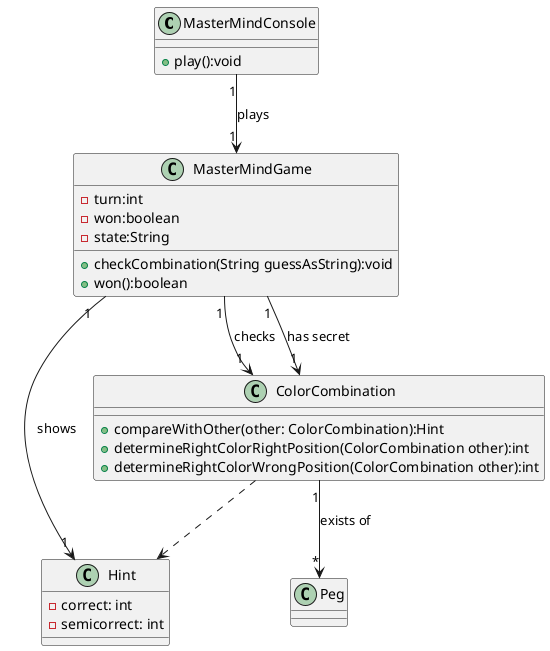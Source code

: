 @startuml


class MasterMindConsole
class MasterMindGame
class Hint
class ColorCombination
class Peg

MasterMindConsole "1" --> "1" MasterMindGame : plays
MasterMindGame "1" --> "1" Hint : shows
MasterMindGame "1" --> "1" ColorCombination : checks
MasterMindGame "1" --> "1" ColorCombination : has secret
ColorCombination "1" --> "*" Peg : exists of
ColorCombination ..> Hint

class MasterMindConsole{
  +play():void
}

class MasterMindGame{
 -turn:int
 -won:boolean
 -state:String
 +checkCombination(String guessAsString):void
 +won():boolean

}

class ColorCombination{
 +compareWithOther(other: ColorCombination):Hint
 +determineRightColorRightPosition(ColorCombination other):int
 +determineRightColorWrongPosition(ColorCombination other):int
}

class Hint{
 -correct: int
 -semicorrect: int
}

@enduml
